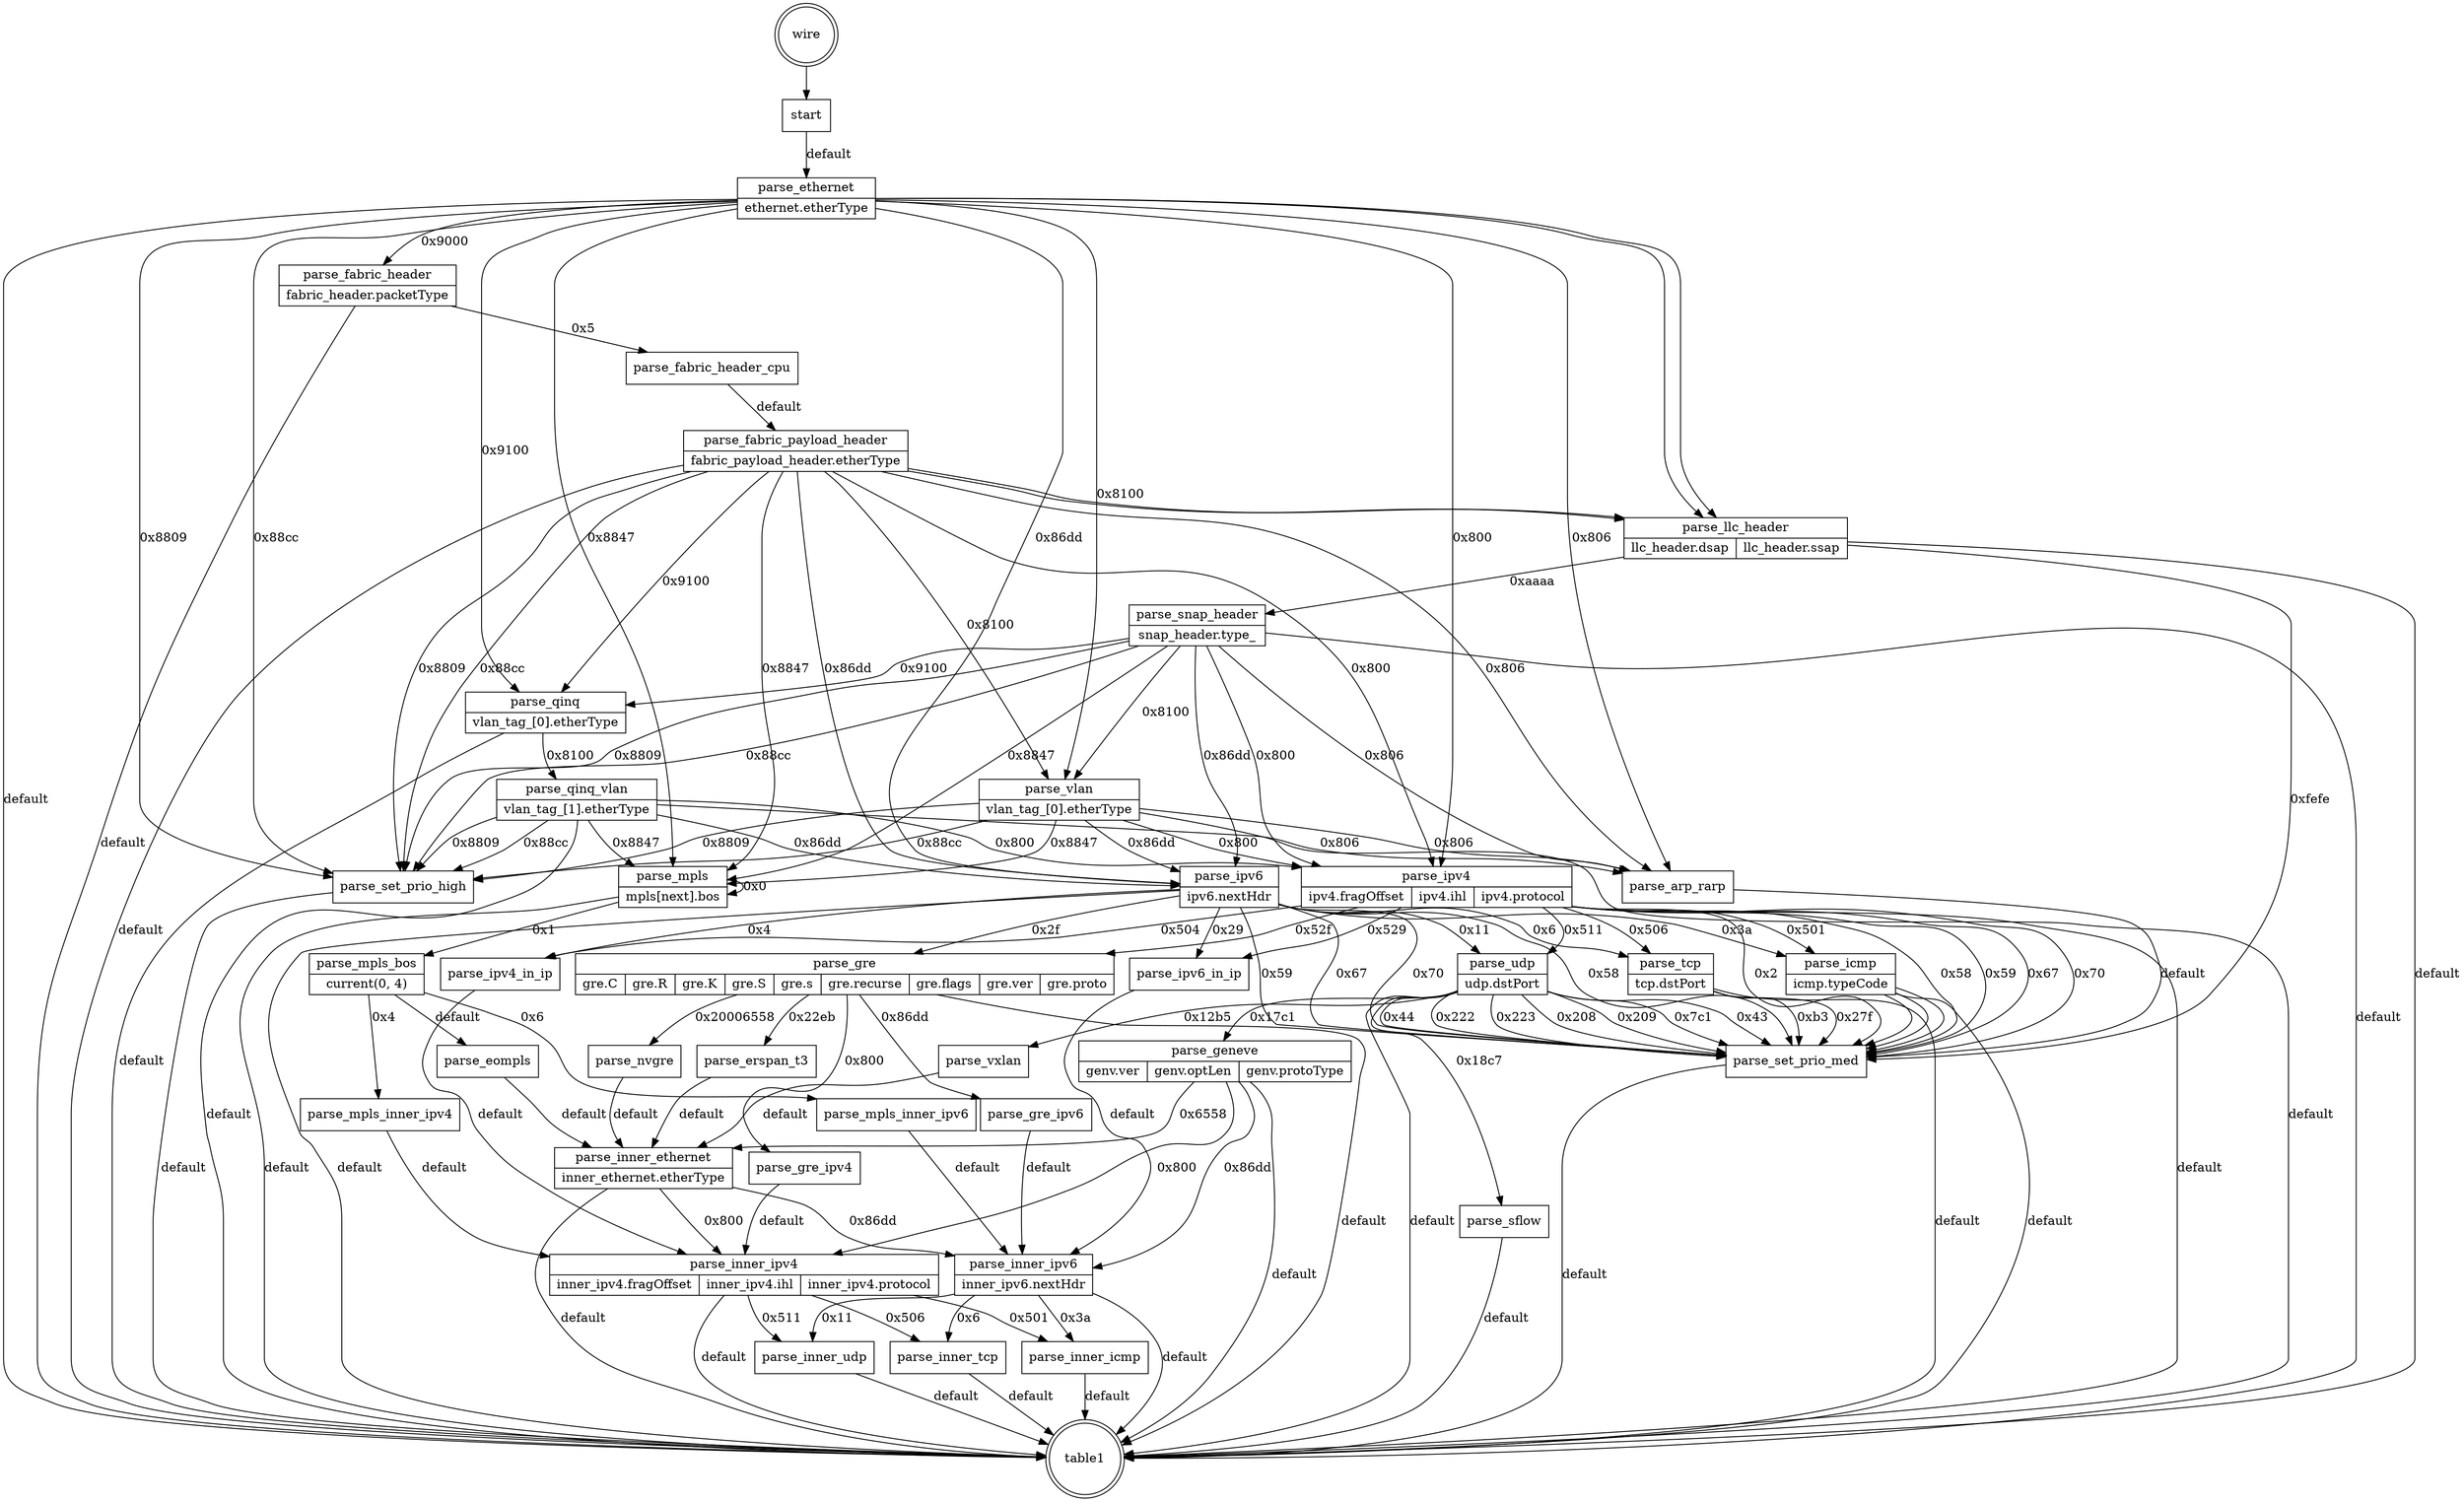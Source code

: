 digraph g {
   wire [shape=doublecircle];
   __table_table1 [label=table1 shape=doublecircle];
   wire -> start
   start [shape=record label="{start}"];
   start -> parse_ethernet [label="default"];
   parse_ethernet [shape=record label="{parse_ethernet | {ethernet.etherType}}"];
   parse_ethernet -> parse_llc_header [label=""];
   parse_llc_header [shape=record label="{parse_llc_header | {llc_header.dsap | llc_header.ssap}}"];
   parse_llc_header -> parse_snap_header [label="0xaaaa"];
   parse_snap_header [shape=record label="{parse_snap_header | {snap_header.type_}}"];
   parse_snap_header -> parse_vlan [label="0x8100"];
   parse_vlan [shape=record label="{parse_vlan | {vlan_tag_[0].etherType}}"];
   parse_vlan -> parse_mpls [label="0x8847"];
   parse_mpls [shape=record label="{parse_mpls | {mpls[next].bos}}"];
   parse_mpls -> parse_mpls [label="0x0"];
   parse_mpls_bos [shape=record label="{parse_mpls_bos | {current(0, 4)}}"];
   parse_mpls_bos -> parse_mpls_inner_ipv4 [label="0x4"];
   parse_mpls_inner_ipv4 [shape=record label="{parse_mpls_inner_ipv4}"];
   parse_mpls_inner_ipv4 -> parse_inner_ipv4 [label="default"];
   parse_inner_ipv4 [shape=record label="{parse_inner_ipv4 | {inner_ipv4.fragOffset | inner_ipv4.ihl | inner_ipv4.protocol}}"];
   parse_inner_ipv4 -> parse_inner_icmp [label="0x501"];
   parse_inner_icmp [shape=record label="{parse_inner_icmp}"];
   parse_inner_icmp -> __table_table1 [label="default"];
   parse_inner_tcp [shape=record label="{parse_inner_tcp}"];
   parse_inner_tcp -> __table_table1 [label="default"];
   parse_inner_udp [shape=record label="{parse_inner_udp}"];
   parse_inner_udp -> __table_table1 [label="default"];
   parse_inner_ipv4 -> parse_inner_tcp [label="0x506"];
   parse_inner_ipv4 -> parse_inner_udp [label="0x511"];
   parse_inner_ipv4 -> __table_table1 [label="default"];
   parse_mpls_inner_ipv6 [shape=record label="{parse_mpls_inner_ipv6}"];
   parse_mpls_inner_ipv6 -> parse_inner_ipv6 [label="default"];
   parse_inner_ipv6 [shape=record label="{parse_inner_ipv6 | {inner_ipv6.nextHdr}}"];
   parse_inner_ipv6 -> parse_inner_icmp [label="0x3a"];
   parse_inner_ipv6 -> parse_inner_tcp [label="0x6"];
   parse_inner_ipv6 -> parse_inner_udp [label="0x11"];
   parse_inner_ipv6 -> __table_table1 [label="default"];
   parse_eompls [shape=record label="{parse_eompls}"];
   parse_eompls -> parse_inner_ethernet [label="default"];
   parse_inner_ethernet [shape=record label="{parse_inner_ethernet | {inner_ethernet.etherType}}"];
   parse_inner_ethernet -> parse_inner_ipv4 [label="0x800"];
   parse_inner_ethernet -> parse_inner_ipv6 [label="0x86dd"];
   parse_inner_ethernet -> __table_table1 [label="default"];
   parse_mpls_bos -> parse_mpls_inner_ipv6 [label="0x6"];
   parse_mpls_bos -> parse_eompls [label="default"];
   parse_mpls -> parse_mpls_bos [label="0x1"];
   parse_mpls -> __table_table1 [label="default"];
   parse_ipv4 [shape=record label="{parse_ipv4 | {ipv4.fragOffset | ipv4.ihl | ipv4.protocol}}"];
   parse_ipv4 -> parse_icmp [label="0x501"];
   parse_icmp [shape=record label="{parse_icmp | {icmp.typeCode}}"];
   parse_icmp -> parse_set_prio_med [label=""];
   parse_set_prio_med [shape=record label="{parse_set_prio_med}"];
   parse_set_prio_med -> __table_table1 [label="default"];
   parse_icmp -> parse_set_prio_med [label=""];
   parse_icmp -> parse_set_prio_med [label=""];
   parse_icmp -> __table_table1 [label="default"];
   parse_tcp [shape=record label="{parse_tcp | {tcp.dstPort}}"];
   parse_tcp -> parse_set_prio_med [label="0xb3"];
   parse_tcp -> parse_set_prio_med [label="0x27f"];
   parse_tcp -> __table_table1 [label="default"];
   parse_udp [shape=record label="{parse_udp | {udp.dstPort}}"];
   parse_udp -> parse_vxlan [label="0x12b5"];
   parse_vxlan [shape=record label="{parse_vxlan}"];
   parse_vxlan -> parse_inner_ethernet [label="default"];
   parse_geneve [shape=record label="{parse_geneve | {genv.ver | genv.optLen | genv.protoType}}"];
   parse_geneve -> parse_inner_ethernet [label="0x6558"];
   parse_geneve -> parse_inner_ipv4 [label="0x800"];
   parse_geneve -> parse_inner_ipv6 [label="0x86dd"];
   parse_geneve -> __table_table1 [label="default"];
   parse_sflow [shape=record label="{parse_sflow}"];
   parse_sflow -> __table_table1 [label="default"];
   parse_udp -> parse_geneve [label="0x17c1"];
   parse_udp -> parse_set_prio_med [label="0x43"];
   parse_udp -> parse_set_prio_med [label="0x44"];
   parse_udp -> parse_set_prio_med [label="0x222"];
   parse_udp -> parse_set_prio_med [label="0x223"];
   parse_udp -> parse_set_prio_med [label="0x208"];
   parse_udp -> parse_set_prio_med [label="0x209"];
   parse_udp -> parse_set_prio_med [label="0x7c1"];
   parse_udp -> parse_sflow [label="0x18c7"];
   parse_udp -> __table_table1 [label="default"];
   parse_gre [shape=record label="{parse_gre | {gre.C | gre.R | gre.K | gre.S | gre.s | gre.recurse | gre.flags | gre.ver | gre.proto}}"];
   parse_gre -> parse_nvgre [label="0x20006558"];
   parse_nvgre [shape=record label="{parse_nvgre}"];
   parse_nvgre -> parse_inner_ethernet [label="default"];
   parse_gre_ipv4 [shape=record label="{parse_gre_ipv4}"];
   parse_gre_ipv4 -> parse_inner_ipv4 [label="default"];
   parse_gre_ipv6 [shape=record label="{parse_gre_ipv6}"];
   parse_gre_ipv6 -> parse_inner_ipv6 [label="default"];
   parse_erspan_t3 [shape=record label="{parse_erspan_t3}"];
   parse_erspan_t3 -> parse_inner_ethernet [label="default"];
   parse_gre -> parse_gre_ipv4 [label="0x800"];
   parse_gre -> parse_gre_ipv6 [label="0x86dd"];
   parse_gre -> parse_erspan_t3 [label="0x22eb"];
   parse_gre -> __table_table1 [label="default"];
   parse_ipv4_in_ip [shape=record label="{parse_ipv4_in_ip}"];
   parse_ipv4_in_ip -> parse_inner_ipv4 [label="default"];
   parse_ipv6_in_ip [shape=record label="{parse_ipv6_in_ip}"];
   parse_ipv6_in_ip -> parse_inner_ipv6 [label="default"];
   parse_ipv4 -> parse_tcp [label="0x506"];
   parse_ipv4 -> parse_udp [label="0x511"];
   parse_ipv4 -> parse_gre [label="0x52f"];
   parse_ipv4 -> parse_ipv4_in_ip [label="0x504"];
   parse_ipv4 -> parse_ipv6_in_ip [label="0x529"];
   parse_ipv4 -> parse_set_prio_med [label="0x2"];
   parse_ipv4 -> parse_set_prio_med [label="0x58"];
   parse_ipv4 -> parse_set_prio_med [label="0x59"];
   parse_ipv4 -> parse_set_prio_med [label="0x67"];
   parse_ipv4 -> parse_set_prio_med [label="0x70"];
   parse_ipv4 -> __table_table1 [label="default"];
   parse_ipv6 [shape=record label="{parse_ipv6 | {ipv6.nextHdr}}"];
   parse_ipv6 -> parse_icmp [label="0x3a"];
   parse_ipv6 -> parse_tcp [label="0x6"];
   parse_ipv6 -> parse_ipv4_in_ip [label="0x4"];
   parse_ipv6 -> parse_udp [label="0x11"];
   parse_ipv6 -> parse_gre [label="0x2f"];
   parse_ipv6 -> parse_ipv6_in_ip [label="0x29"];
   parse_ipv6 -> parse_set_prio_med [label="0x58"];
   parse_ipv6 -> parse_set_prio_med [label="0x59"];
   parse_ipv6 -> parse_set_prio_med [label="0x67"];
   parse_ipv6 -> parse_set_prio_med [label="0x70"];
   parse_ipv6 -> __table_table1 [label="default"];
   parse_arp_rarp [shape=record label="{parse_arp_rarp}"];
   parse_arp_rarp -> parse_set_prio_med [label="default"];
   parse_set_prio_high [shape=record label="{parse_set_prio_high}"];
   parse_set_prio_high -> __table_table1 [label="default"];
   parse_vlan -> parse_ipv4 [label="0x800"];
   parse_vlan -> parse_ipv6 [label="0x86dd"];
   parse_vlan -> parse_arp_rarp [label="0x806"];
   parse_vlan -> parse_set_prio_high [label="0x88cc"];
   parse_vlan -> parse_set_prio_high [label="0x8809"];
   parse_vlan -> __table_table1 [label="default"];
   parse_qinq [shape=record label="{parse_qinq | {vlan_tag_[0].etherType}}"];
   parse_qinq -> parse_qinq_vlan [label="0x8100"];
   parse_qinq_vlan [shape=record label="{parse_qinq_vlan | {vlan_tag_[1].etherType}}"];
   parse_qinq_vlan -> parse_mpls [label="0x8847"];
   parse_qinq_vlan -> parse_ipv4 [label="0x800"];
   parse_qinq_vlan -> parse_ipv6 [label="0x86dd"];
   parse_qinq_vlan -> parse_arp_rarp [label="0x806"];
   parse_qinq_vlan -> parse_set_prio_high [label="0x88cc"];
   parse_qinq_vlan -> parse_set_prio_high [label="0x8809"];
   parse_qinq_vlan -> __table_table1 [label="default"];
   parse_qinq -> __table_table1 [label="default"];
   parse_snap_header -> parse_qinq [label="0x9100"];
   parse_snap_header -> parse_mpls [label="0x8847"];
   parse_snap_header -> parse_ipv4 [label="0x800"];
   parse_snap_header -> parse_ipv6 [label="0x86dd"];
   parse_snap_header -> parse_arp_rarp [label="0x806"];
   parse_snap_header -> parse_set_prio_high [label="0x88cc"];
   parse_snap_header -> parse_set_prio_high [label="0x8809"];
   parse_snap_header -> __table_table1 [label="default"];
   parse_llc_header -> parse_set_prio_med [label="0xfefe"];
   parse_llc_header -> __table_table1 [label="default"];
   parse_fabric_header [shape=record label="{parse_fabric_header | {fabric_header.packetType}}"];
   parse_fabric_header -> parse_fabric_header_cpu [label="0x5"];
   parse_fabric_header_cpu [shape=record label="{parse_fabric_header_cpu}"];
   parse_fabric_header_cpu -> parse_fabric_payload_header [label="default"];
   parse_fabric_payload_header [shape=record label="{parse_fabric_payload_header | {fabric_payload_header.etherType}}"];
   parse_fabric_payload_header -> parse_llc_header [label=""];
   parse_fabric_payload_header -> parse_llc_header [label=""];
   parse_fabric_payload_header -> parse_vlan [label="0x8100"];
   parse_fabric_payload_header -> parse_qinq [label="0x9100"];
   parse_fabric_payload_header -> parse_mpls [label="0x8847"];
   parse_fabric_payload_header -> parse_ipv4 [label="0x800"];
   parse_fabric_payload_header -> parse_ipv6 [label="0x86dd"];
   parse_fabric_payload_header -> parse_arp_rarp [label="0x806"];
   parse_fabric_payload_header -> parse_set_prio_high [label="0x88cc"];
   parse_fabric_payload_header -> parse_set_prio_high [label="0x8809"];
   parse_fabric_payload_header -> __table_table1 [label="default"];
   parse_fabric_header -> __table_table1 [label="default"];
   parse_ethernet -> parse_llc_header [label=""];
   parse_ethernet -> parse_fabric_header [label="0x9000"];
   parse_ethernet -> parse_vlan [label="0x8100"];
   parse_ethernet -> parse_qinq [label="0x9100"];
   parse_ethernet -> parse_mpls [label="0x8847"];
   parse_ethernet -> parse_ipv4 [label="0x800"];
   parse_ethernet -> parse_ipv6 [label="0x86dd"];
   parse_ethernet -> parse_arp_rarp [label="0x806"];
   parse_ethernet -> parse_set_prio_high [label="0x88cc"];
   parse_ethernet -> parse_set_prio_high [label="0x8809"];
   parse_ethernet -> __table_table1 [label="default"];
}
